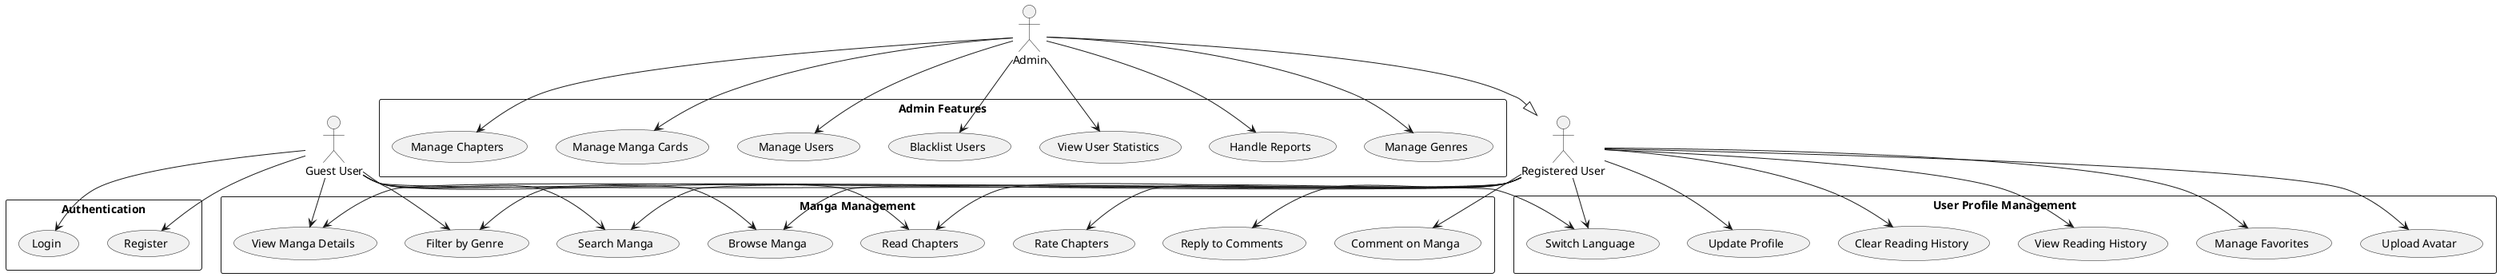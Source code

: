 @startuml Manga Comic Website Use Case Diagram

' Define actors
actor "Guest User" as Guest
actor "Registered User" as User
actor "Admin" as Admin

' Define use case packages
rectangle "Authentication" {
  usecase "Register" as Register
  usecase "Login" as Login
}

rectangle "Manga Management" {
  usecase "Browse Manga" as BrowseManga
  usecase "Search Manga" as SearchManga
  usecase "Filter by Genre" as FilterGenre
  usecase "View Manga Details" as ViewMangaDetails
  usecase "Read Chapters" as ReadChapters
  usecase "Rate Chapters" as RateChapters
  usecase "Comment on Manga" as CommentManga
  usecase "Reply to Comments" as ReplyComments
}

rectangle "User Profile Management" {
  usecase "Update Profile" as UpdateProfile
  usecase "Upload Avatar" as UploadAvatar
  usecase "Manage Favorites" as ManageFavorites
  usecase "View Reading History" as ViewHistory
  usecase "Clear Reading History" as ClearHistory
  usecase "Switch Language" as SwitchLanguage
}

rectangle "Admin Features" {
  usecase "Manage Users" as ManageUsers
  usecase "Manage Manga Cards" as ManageCards
  usecase "Manage Chapters" as ManageChapters
  usecase "Manage Genres" as ManageGenres
  usecase "Handle Reports" as HandleReports
  usecase "View User Statistics" as ViewStats
  usecase "Blacklist Users" as BlacklistUsers
}

' Define relationships
Guest --> BrowseManga
Guest --> SearchManga
Guest --> FilterGenre
Guest --> ViewMangaDetails
Guest --> ReadChapters
Guest --> Register
Guest --> Login
Guest --> SwitchLanguage

User --> BrowseManga
User --> SearchManga
User --> FilterGenre
User --> ViewMangaDetails
User --> ReadChapters
User --> RateChapters
User --> CommentManga
User --> ReplyComments
User --> UpdateProfile
User --> UploadAvatar
User --> ManageFavorites
User --> ViewHistory
User --> ClearHistory
User --> SwitchLanguage

Admin --> ManageUsers
Admin --> ManageCards
Admin --> ManageChapters
Admin --> ManageGenres
Admin --> HandleReports
Admin --> ViewStats
Admin --> BlacklistUsers

' Inheritance
Admin --|> User

@enduml
